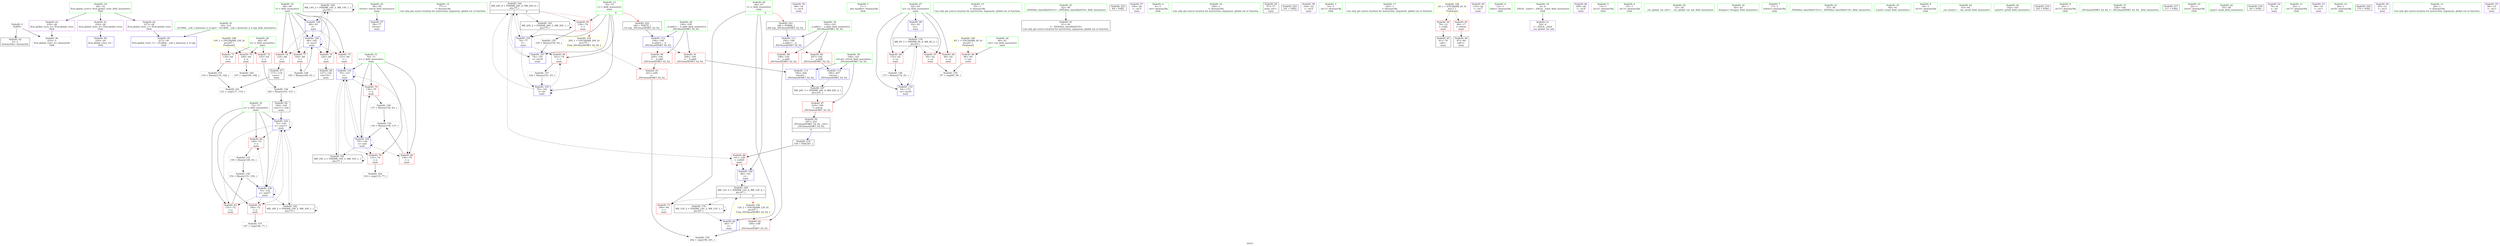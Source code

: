 digraph "SVFG" {
	label="SVFG";

	Node0x55d7f9b36e10 [shape=record,color=grey,label="{NodeID: 0\nNullPtr}"];
	Node0x55d7f9b36e10 -> Node0x55d7f9b50eb0[style=solid];
	Node0x55d7f9b36e10 -> Node0x55d7f9b51420[style=solid];
	Node0x55d7f9b64190 [shape=record,color=black,label="{NodeID: 180\nMR_14V_2 = PHI(MR_14V_3, MR_14V_1, )\npts\{69 \}\n}"];
	Node0x55d7f9b64190 -> Node0x55d7f9b51790[style=dashed];
	Node0x55d7f9b64190 -> Node0x55d7f9b64190[style=dashed];
	Node0x55d7f9b51520 [shape=record,color=blue,label="{NodeID: 97\n58\<--77\nretval\<--\nmain\n}"];
	Node0x55d7f9b4f590 [shape=record,color=green,label="{NodeID: 14\n77\<--1\n\<--dummyObj\nCan only get source location for instruction, argument, global var or function.}"];
	Node0x55d7f9b555a0 [shape=record,color=yellow,style=double,label="{NodeID: 194\n12V_1 = ENCHI(MR_12V_0)\npts\{67 \}\nFun[_ZSt3maxIiERKT_S2_S2_]}"];
	Node0x55d7f9b555a0 -> Node0x55d7f9b54860[style=dashed];
	Node0x55d7f9b56080 [shape=record,color=blue,label="{NodeID: 111\n192\<--188\n__a.addr\<--__a\n_ZSt3maxIiERKT_S2_S2_\n}"];
	Node0x55d7f9b56080 -> Node0x55d7f9b54520[style=dashed];
	Node0x55d7f9b56080 -> Node0x55d7f9b545f0[style=dashed];
	Node0x55d7f9b50260 [shape=record,color=green,label="{NodeID: 28\n64\<--65\nn\<--n_field_insensitive\nmain\n}"];
	Node0x55d7f9b50260 -> Node0x55d7f9b53680[style=solid];
	Node0x55d7f9b50260 -> Node0x55d7f9b53750[style=solid];
	Node0x55d7f9b50260 -> Node0x55d7f9b53820[style=solid];
	Node0x55d7f9b50eb0 [shape=record,color=black,label="{NodeID: 42\n2\<--3\ndummyVal\<--dummyVal\n}"];
	Node0x55d7f9b72ca0 [shape=record,color=black,label="{NodeID: 222\n189 = PHI(74, )\n1st arg _ZSt3maxIiERKT_S2_S2_ }"];
	Node0x55d7f9b72ca0 -> Node0x55d7f9b56150[style=solid];
	Node0x55d7f9b52a90 [shape=record,color=purple,label="{NodeID: 56\n88\<--18\n\<--.str.4\nmain\n}"];
	Node0x55d7f9b59190 [shape=record,color=grey,label="{NodeID: 153\n119 = Binary(118, 120, )\n}"];
	Node0x55d7f9b59190 -> Node0x55d7f9b59d90[style=solid];
	Node0x55d7f9b53680 [shape=record,color=red,label="{NodeID: 70\n106\<--64\n\<--n\nmain\n}"];
	Node0x55d7f9b53680 -> Node0x55d7f9b59c10[style=solid];
	Node0x55d7f9b60090 [shape=record,color=black,label="{NodeID: 167\nMR_24V_3 = PHI(MR_24V_4, MR_24V_2, )\npts\{191 \}\n}"];
	Node0x55d7f9b60090 -> Node0x55d7f9b54450[style=dashed];
	Node0x55d7f9b541e0 [shape=record,color=red,label="{NodeID: 84\n141\<--74\n\<--t\nmain\n}"];
	Node0x55d7f9b541e0 -> Node0x55d7f9b52270[style=solid];
	Node0x55d7f9b383b0 [shape=record,color=green,label="{NodeID: 1\n7\<--1\n__dso_handle\<--dummyObj\nGlob }"];
	Node0x55d7f9b64690 [shape=record,color=black,label="{NodeID: 181\nMR_16V_2 = PHI(MR_16V_3, MR_16V_1, )\npts\{71 \}\n}"];
	Node0x55d7f9b64690 -> Node0x55d7f9b51860[style=dashed];
	Node0x55d7f9b64690 -> Node0x55d7f9b64690[style=dashed];
	Node0x55d7f9b515f0 [shape=record,color=blue,label="{NodeID: 98\n62\<--93\nca\<--\nmain\n}"];
	Node0x55d7f9b515f0 -> Node0x55d7f9b63790[style=dashed];
	Node0x55d7f9b4f620 [shape=record,color=green,label="{NodeID: 15\n93\<--1\n\<--dummyObj\nCan only get source location for instruction, argument, global var or function.}"];
	Node0x55d7f9b556b0 [shape=record,color=yellow,style=double,label="{NodeID: 195\n20V_1 = ENCHI(MR_20V_0)\npts\{75 \}\nFun[_ZSt3maxIiERKT_S2_S2_]}"];
	Node0x55d7f9b556b0 -> Node0x55d7f9b54930[style=dashed];
	Node0x55d7f9b56150 [shape=record,color=blue,label="{NodeID: 112\n194\<--189\n__b.addr\<--__b\n_ZSt3maxIiERKT_S2_S2_\n}"];
	Node0x55d7f9b56150 -> Node0x55d7f9b546c0[style=dashed];
	Node0x55d7f9b56150 -> Node0x55d7f9b54790[style=dashed];
	Node0x55d7f9b50330 [shape=record,color=green,label="{NodeID: 29\n66\<--67\nr\<--r_field_insensitive\nmain\n|{|<s3>9}}"];
	Node0x55d7f9b50330 -> Node0x55d7f9b538f0[style=solid];
	Node0x55d7f9b50330 -> Node0x55d7f9b516c0[style=solid];
	Node0x55d7f9b50330 -> Node0x55d7f9b55e10[style=solid];
	Node0x55d7f9b50330:s3 -> Node0x55d7f9b72b70[style=solid,color=red];
	Node0x55d7f9b50fb0 [shape=record,color=black,label="{NodeID: 43\n41\<--42\n\<--_ZNSt8ios_base4InitD1Ev\nCan only get source location for instruction, argument, global var or function.}"];
	Node0x55d7f9b73290 [shape=record,color=black,label="{NodeID: 223\n89 = PHI()\n}"];
	Node0x55d7f9b52b60 [shape=record,color=purple,label="{NodeID: 57\n100\<--20\n\<--.str.5\nmain\n}"];
	Node0x55d7f9b59310 [shape=record,color=grey,label="{NodeID: 154\n128 = Binary(125, 127, )\n}"];
	Node0x55d7f9b59310 -> Node0x55d7f9b524e0[style=solid];
	Node0x55d7f9b53750 [shape=record,color=red,label="{NodeID: 71\n118\<--64\n\<--n\nmain\n}"];
	Node0x55d7f9b53750 -> Node0x55d7f9b59190[style=solid];
	Node0x55d7f9b60590 [shape=record,color=black,label="{NodeID: 168\nMR_12V_5 = PHI(MR_12V_6, MR_12V_4, )\npts\{67 \}\n|{|<s4>9}}"];
	Node0x55d7f9b60590 -> Node0x55d7f9b538f0[style=dashed];
	Node0x55d7f9b60590 -> Node0x55d7f9b54380[style=dashed];
	Node0x55d7f9b60590 -> Node0x55d7f9b55e10[style=dashed];
	Node0x55d7f9b60590 -> Node0x55d7f9b63c90[style=dashed];
	Node0x55d7f9b60590:s4 -> Node0x55d7f9b555a0[style=dashed,color=red];
	Node0x55d7f9b542b0 [shape=record,color=red,label="{NodeID: 85\n154\<--74\n\<--t\nmain\n}"];
	Node0x55d7f9b542b0 -> Node0x55d7f9b59490[style=solid];
	Node0x55d7f9b4e6d0 [shape=record,color=green,label="{NodeID: 2\n8\<--1\n.str\<--dummyObj\nGlob }"];
	Node0x55d7f9b64b90 [shape=record,color=black,label="{NodeID: 182\nMR_18V_2 = PHI(MR_18V_3, MR_18V_1, )\npts\{73 \}\n}"];
	Node0x55d7f9b64b90 -> Node0x55d7f9b51930[style=dashed];
	Node0x55d7f9b64b90 -> Node0x55d7f9b64b90[style=dashed];
	Node0x55d7f9b516c0 [shape=record,color=blue,label="{NodeID: 99\n66\<--77\nr\<--\nmain\n}"];
	Node0x55d7f9b516c0 -> Node0x55d7f9b60590[style=dashed];
	Node0x55d7f9b4f6f0 [shape=record,color=green,label="{NodeID: 16\n108\<--1\n\<--dummyObj\nCan only get source location for instruction, argument, global var or function.}"];
	Node0x55d7f9b56220 [shape=record,color=blue,label="{NodeID: 113\n190\<--204\nretval\<--\n_ZSt3maxIiERKT_S2_S2_\n}"];
	Node0x55d7f9b56220 -> Node0x55d7f9b60090[style=dashed];
	Node0x55d7f9b50400 [shape=record,color=green,label="{NodeID: 30\n68\<--69\ni\<--i_field_insensitive\nmain\n}"];
	Node0x55d7f9b50400 -> Node0x55d7f9b539c0[style=solid];
	Node0x55d7f9b50400 -> Node0x55d7f9b53a90[style=solid];
	Node0x55d7f9b50400 -> Node0x55d7f9b53b60[style=solid];
	Node0x55d7f9b50400 -> Node0x55d7f9b53c30[style=solid];
	Node0x55d7f9b50400 -> Node0x55d7f9b51790[style=solid];
	Node0x55d7f9b50400 -> Node0x55d7f9b55ee0[style=solid];
	Node0x55d7f9b510b0 [shape=record,color=black,label="{NodeID: 44\n57\<--77\nmain_ret\<--\nmain\n}"];
	Node0x55d7f9b73390 [shape=record,color=black,label="{NodeID: 224\n101 = PHI()\n}"];
	Node0x55d7f9b52c30 [shape=record,color=purple,label="{NodeID: 58\n104\<--22\n\<--.str.6\nmain\n}"];
	Node0x55d7f9b59490 [shape=record,color=grey,label="{NodeID: 155\n155 = Binary(154, 93, )\n}"];
	Node0x55d7f9b59490 -> Node0x55d7f9b55d40[style=solid];
	Node0x55d7f9b53820 [shape=record,color=red,label="{NodeID: 72\n125\<--64\n\<--n\nmain\n}"];
	Node0x55d7f9b53820 -> Node0x55d7f9b59310[style=solid];
	Node0x55d7f9b54380 [shape=record,color=red,label="{NodeID: 86\n161\<--158\n\<--call20\nmain\n}"];
	Node0x55d7f9b54380 -> Node0x55d7f9b55e10[style=solid];
	Node0x55d7f9b4e760 [shape=record,color=green,label="{NodeID: 3\n10\<--1\n.str.1\<--dummyObj\nGlob }"];
	Node0x55d7f9b65090 [shape=record,color=black,label="{NodeID: 183\nMR_20V_2 = PHI(MR_20V_3, MR_20V_1, )\npts\{75 \}\n}"];
	Node0x55d7f9b65090 -> Node0x55d7f9b51a00[style=dashed];
	Node0x55d7f9b65090 -> Node0x55d7f9b65090[style=dashed];
	Node0x55d7f9b51790 [shape=record,color=blue,label="{NodeID: 100\n68\<--93\ni\<--\nmain\n}"];
	Node0x55d7f9b51790 -> Node0x55d7f9b539c0[style=dashed];
	Node0x55d7f9b51790 -> Node0x55d7f9b53a90[style=dashed];
	Node0x55d7f9b51790 -> Node0x55d7f9b53b60[style=dashed];
	Node0x55d7f9b51790 -> Node0x55d7f9b53c30[style=dashed];
	Node0x55d7f9b51790 -> Node0x55d7f9b55ee0[style=dashed];
	Node0x55d7f9b51790 -> Node0x55d7f9b64190[style=dashed];
	Node0x55d7f9b4f7f0 [shape=record,color=green,label="{NodeID: 17\n120\<--1\n\<--dummyObj\nCan only get source location for instruction, argument, global var or function.}"];
	Node0x55d7f9b562f0 [shape=record,color=blue,label="{NodeID: 114\n190\<--207\nretval\<--\n_ZSt3maxIiERKT_S2_S2_\n}"];
	Node0x55d7f9b562f0 -> Node0x55d7f9b60090[style=dashed];
	Node0x55d7f9b504d0 [shape=record,color=green,label="{NodeID: 31\n70\<--71\nx\<--x_field_insensitive\nmain\n}"];
	Node0x55d7f9b504d0 -> Node0x55d7f9b53d00[style=solid];
	Node0x55d7f9b504d0 -> Node0x55d7f9b53dd0[style=solid];
	Node0x55d7f9b504d0 -> Node0x55d7f9b53ea0[style=solid];
	Node0x55d7f9b504d0 -> Node0x55d7f9b51860[style=solid];
	Node0x55d7f9b504d0 -> Node0x55d7f9b51ad0[style=solid];
	Node0x55d7f9b51180 [shape=record,color=black,label="{NodeID: 45\n81\<--78\ncall\<--\nmain\n}"];
	Node0x55d7f9b52d00 [shape=record,color=purple,label="{NodeID: 59\n110\<--24\n\<--.str.7\nmain\n}"];
	Node0x55d7f9b59610 [shape=record,color=grey,label="{NodeID: 156\n173 = Binary(172, 93, )\n}"];
	Node0x55d7f9b59610 -> Node0x55d7f9b55fb0[style=solid];
	Node0x55d7f9b538f0 [shape=record,color=red,label="{NodeID: 73\n168\<--66\n\<--r\nmain\n}"];
	Node0x55d7f9b54450 [shape=record,color=red,label="{NodeID: 87\n210\<--190\n\<--retval\n_ZSt3maxIiERKT_S2_S2_\n}"];
	Node0x55d7f9b54450 -> Node0x55d7f9b525b0[style=solid];
	Node0x55d7f9b4e7f0 [shape=record,color=green,label="{NodeID: 4\n12\<--1\nstdin\<--dummyObj\nGlob }"];
	Node0x55d7f9b65590 [shape=record,color=yellow,style=double,label="{NodeID: 184\n2V_1 = ENCHI(MR_2V_0)\npts\{1 \}\nFun[main]}"];
	Node0x55d7f9b65590 -> Node0x55d7f9b531a0[style=dashed];
	Node0x55d7f9b65590 -> Node0x55d7f9b53270[style=dashed];
	Node0x55d7f9b51860 [shape=record,color=blue,label="{NodeID: 101\n70\<--123\nx\<--\nmain\n}"];
	Node0x55d7f9b51860 -> Node0x55d7f9b53d00[style=dashed];
	Node0x55d7f9b51860 -> Node0x55d7f9b53dd0[style=dashed];
	Node0x55d7f9b51860 -> Node0x55d7f9b53ea0[style=dashed];
	Node0x55d7f9b51860 -> Node0x55d7f9b51860[style=dashed];
	Node0x55d7f9b51860 -> Node0x55d7f9b51ad0[style=dashed];
	Node0x55d7f9b51860 -> Node0x55d7f9b64690[style=dashed];
	Node0x55d7f9b4f8f0 [shape=record,color=green,label="{NodeID: 18\n4\<--6\n_ZStL8__ioinit\<--_ZStL8__ioinit_field_insensitive\nGlob }"];
	Node0x55d7f9b4f8f0 -> Node0x55d7f9b52680[style=solid];
	Node0x55d7f9b505a0 [shape=record,color=green,label="{NodeID: 32\n72\<--73\ny\<--y_field_insensitive\nmain\n}"];
	Node0x55d7f9b505a0 -> Node0x55d7f9b53f70[style=solid];
	Node0x55d7f9b505a0 -> Node0x55d7f9b54040[style=solid];
	Node0x55d7f9b505a0 -> Node0x55d7f9b54110[style=solid];
	Node0x55d7f9b505a0 -> Node0x55d7f9b51930[style=solid];
	Node0x55d7f9b505a0 -> Node0x55d7f9b55c70[style=solid];
	Node0x55d7f9b51250 [shape=record,color=black,label="{NodeID: 46\n87\<--84\ncall1\<--\nmain\n}"];
	Node0x55d7f9b52dd0 [shape=record,color=purple,label="{NodeID: 60\n169\<--26\n\<--.str.8\nmain\n}"];
	Node0x55d7f9b59790 [shape=record,color=grey,label="{NodeID: 157\n147 = cmp(146, 77, )\n}"];
	Node0x55d7f9b539c0 [shape=record,color=red,label="{NodeID: 74\n116\<--68\n\<--i\nmain\n}"];
	Node0x55d7f9b539c0 -> Node0x55d7f9b51320[style=solid];
	Node0x55d7f9b54520 [shape=record,color=red,label="{NodeID: 88\n198\<--192\n\<--__a.addr\n_ZSt3maxIiERKT_S2_S2_\n}"];
	Node0x55d7f9b54520 -> Node0x55d7f9b54860[style=solid];
	Node0x55d7f9b4f080 [shape=record,color=green,label="{NodeID: 5\n13\<--1\n.str.2\<--dummyObj\nGlob }"];
	Node0x55d7f9b51930 [shape=record,color=blue,label="{NodeID: 102\n72\<--129\ny\<--conv11\nmain\n}"];
	Node0x55d7f9b51930 -> Node0x55d7f9b53f70[style=dashed];
	Node0x55d7f9b51930 -> Node0x55d7f9b54040[style=dashed];
	Node0x55d7f9b51930 -> Node0x55d7f9b54110[style=dashed];
	Node0x55d7f9b51930 -> Node0x55d7f9b51930[style=dashed];
	Node0x55d7f9b51930 -> Node0x55d7f9b55c70[style=dashed];
	Node0x55d7f9b51930 -> Node0x55d7f9b64b90[style=dashed];
	Node0x55d7f9b4f9f0 [shape=record,color=green,label="{NodeID: 19\n28\<--32\nllvm.global_ctors\<--llvm.global_ctors_field_insensitive\nGlob }"];
	Node0x55d7f9b4f9f0 -> Node0x55d7f9b52ea0[style=solid];
	Node0x55d7f9b4f9f0 -> Node0x55d7f9b52fa0[style=solid];
	Node0x55d7f9b4f9f0 -> Node0x55d7f9b530a0[style=solid];
	Node0x55d7f9b50670 [shape=record,color=green,label="{NodeID: 33\n74\<--75\nt\<--t_field_insensitive\nmain\n|{|<s5>9}}"];
	Node0x55d7f9b50670 -> Node0x55d7f9b541e0[style=solid];
	Node0x55d7f9b50670 -> Node0x55d7f9b542b0[style=solid];
	Node0x55d7f9b50670 -> Node0x55d7f9b51a00[style=solid];
	Node0x55d7f9b50670 -> Node0x55d7f9b55be0[style=solid];
	Node0x55d7f9b50670 -> Node0x55d7f9b55d40[style=solid];
	Node0x55d7f9b50670:s5 -> Node0x55d7f9b72ca0[style=solid,color=red];
	Node0x55d7f9b51320 [shape=record,color=black,label="{NodeID: 47\n117\<--116\nconv\<--\nmain\n}"];
	Node0x55d7f9b51320 -> Node0x55d7f9b59d90[style=solid];
	Node0x55d7f9b52ea0 [shape=record,color=purple,label="{NodeID: 61\n216\<--28\nllvm.global_ctors_0\<--llvm.global_ctors\nGlob }"];
	Node0x55d7f9b52ea0 -> Node0x55d7f9b54a00[style=solid];
	Node0x55d7f9b59910 [shape=record,color=grey,label="{NodeID: 158\n202 = cmp(199, 201, )\n}"];
	Node0x55d7f9b53a90 [shape=record,color=red,label="{NodeID: 75\n123\<--68\n\<--i\nmain\n}"];
	Node0x55d7f9b53a90 -> Node0x55d7f9b51860[style=solid];
	Node0x55d7f9b545f0 [shape=record,color=red,label="{NodeID: 89\n207\<--192\n\<--__a.addr\n_ZSt3maxIiERKT_S2_S2_\n}"];
	Node0x55d7f9b545f0 -> Node0x55d7f9b562f0[style=solid];
	Node0x55d7f9b4f110 [shape=record,color=green,label="{NodeID: 6\n15\<--1\n.str.3\<--dummyObj\nGlob }"];
	Node0x55d7f9b66190 [shape=record,color=yellow,style=double,label="{NodeID: 186\n6V_1 = ENCHI(MR_6V_0)\npts\{61 \}\nFun[main]}"];
	Node0x55d7f9b66190 -> Node0x55d7f9b53340[style=dashed];
	Node0x55d7f9b51a00 [shape=record,color=blue,label="{NodeID: 103\n74\<--77\nt\<--\nmain\n}"];
	Node0x55d7f9b51a00 -> Node0x55d7f9b541e0[style=dashed];
	Node0x55d7f9b51a00 -> Node0x55d7f9b55be0[style=dashed];
	Node0x55d7f9b51a00 -> Node0x55d7f9b5f190[style=dashed];
	Node0x55d7f9b4faf0 [shape=record,color=green,label="{NodeID: 20\n33\<--34\n__cxx_global_var_init\<--__cxx_global_var_init_field_insensitive\n}"];
	Node0x55d7f9b50740 [shape=record,color=green,label="{NodeID: 34\n82\<--83\nfreopen\<--freopen_field_insensitive\n}"];
	Node0x55d7f9b52410 [shape=record,color=black,label="{NodeID: 48\n127\<--126\nconv10\<--\nmain\n}"];
	Node0x55d7f9b52410 -> Node0x55d7f9b59310[style=solid];
	Node0x55d7f9b52fa0 [shape=record,color=purple,label="{NodeID: 62\n217\<--28\nllvm.global_ctors_1\<--llvm.global_ctors\nGlob }"];
	Node0x55d7f9b52fa0 -> Node0x55d7f9b54b00[style=solid];
	Node0x55d7f9b59a90 [shape=record,color=grey,label="{NodeID: 159\n97 = cmp(95, 96, )\n}"];
	Node0x55d7f9b53b60 [shape=record,color=red,label="{NodeID: 76\n126\<--68\n\<--i\nmain\n}"];
	Node0x55d7f9b53b60 -> Node0x55d7f9b52410[style=solid];
	Node0x55d7f9b546c0 [shape=record,color=red,label="{NodeID: 90\n200\<--194\n\<--__b.addr\n_ZSt3maxIiERKT_S2_S2_\n}"];
	Node0x55d7f9b546c0 -> Node0x55d7f9b54930[style=solid];
	Node0x55d7f9b4f1a0 [shape=record,color=green,label="{NodeID: 7\n17\<--1\nstdout\<--dummyObj\nGlob }"];
	Node0x55d7f9b51ad0 [shape=record,color=blue,label="{NodeID: 104\n70\<--139\nx\<--and\nmain\n}"];
	Node0x55d7f9b51ad0 -> Node0x55d7f9b53d00[style=dashed];
	Node0x55d7f9b51ad0 -> Node0x55d7f9b53dd0[style=dashed];
	Node0x55d7f9b51ad0 -> Node0x55d7f9b53ea0[style=dashed];
	Node0x55d7f9b51ad0 -> Node0x55d7f9b51860[style=dashed];
	Node0x55d7f9b51ad0 -> Node0x55d7f9b51ad0[style=dashed];
	Node0x55d7f9b51ad0 -> Node0x55d7f9b64690[style=dashed];
	Node0x55d7f9b4fbf0 [shape=record,color=green,label="{NodeID: 21\n37\<--38\n_ZNSt8ios_base4InitC1Ev\<--_ZNSt8ios_base4InitC1Ev_field_insensitive\n}"];
	Node0x55d7f9b50840 [shape=record,color=green,label="{NodeID: 35\n90\<--91\nscanf\<--scanf_field_insensitive\n}"];
	Node0x55d7f9b524e0 [shape=record,color=black,label="{NodeID: 49\n129\<--128\nconv11\<--sub\nmain\n}"];
	Node0x55d7f9b524e0 -> Node0x55d7f9b51930[style=solid];
	Node0x55d7f9b530a0 [shape=record,color=purple,label="{NodeID: 63\n218\<--28\nllvm.global_ctors_2\<--llvm.global_ctors\nGlob }"];
	Node0x55d7f9b530a0 -> Node0x55d7f9b51420[style=solid];
	Node0x55d7f9b59c10 [shape=record,color=grey,label="{NodeID: 160\n107 = cmp(106, 108, )\n}"];
	Node0x55d7f9b53c30 [shape=record,color=red,label="{NodeID: 77\n164\<--68\n\<--i\nmain\n}"];
	Node0x55d7f9b53c30 -> Node0x55d7f9b58a10[style=solid];
	Node0x55d7f9b54790 [shape=record,color=red,label="{NodeID: 91\n204\<--194\n\<--__b.addr\n_ZSt3maxIiERKT_S2_S2_\n}"];
	Node0x55d7f9b54790 -> Node0x55d7f9b56220[style=solid];
	Node0x55d7f9b4f230 [shape=record,color=green,label="{NodeID: 8\n18\<--1\n.str.4\<--dummyObj\nGlob }"];
	Node0x55d7f9b66350 [shape=record,color=yellow,style=double,label="{NodeID: 188\n10V_1 = ENCHI(MR_10V_0)\npts\{65 \}\nFun[main]}"];
	Node0x55d7f9b66350 -> Node0x55d7f9b53680[style=dashed];
	Node0x55d7f9b66350 -> Node0x55d7f9b53750[style=dashed];
	Node0x55d7f9b66350 -> Node0x55d7f9b53820[style=dashed];
	Node0x55d7f9b55be0 [shape=record,color=blue,label="{NodeID: 105\n74\<--142\nt\<--inc\nmain\n}"];
	Node0x55d7f9b55be0 -> Node0x55d7f9b541e0[style=dashed];
	Node0x55d7f9b55be0 -> Node0x55d7f9b55be0[style=dashed];
	Node0x55d7f9b55be0 -> Node0x55d7f9b5f190[style=dashed];
	Node0x55d7f9b4fcf0 [shape=record,color=green,label="{NodeID: 22\n43\<--44\n__cxa_atexit\<--__cxa_atexit_field_insensitive\n}"];
	Node0x55d7f9b50940 [shape=record,color=green,label="{NodeID: 36\n102\<--103\nprintf\<--printf_field_insensitive\n}"];
	Node0x55d7f99545a0 [shape=record,color=black,label="{NodeID: 216\n105 = PHI()\n}"];
	Node0x55d7f9b525b0 [shape=record,color=black,label="{NodeID: 50\n187\<--210\n_ZSt3maxIiERKT_S2_S2__ret\<--\n_ZSt3maxIiERKT_S2_S2_\n|{<s0>9}}"];
	Node0x55d7f9b525b0:s0 -> Node0x55d7f9b72190[style=solid,color=blue];
	Node0x55d7f9b52270 [shape=record,color=grey,label="{NodeID: 147\n142 = Binary(141, 93, )\n}"];
	Node0x55d7f9b52270 -> Node0x55d7f9b55be0[style=solid];
	Node0x55d7f9b531a0 [shape=record,color=red,label="{NodeID: 64\n78\<--12\n\<--stdin\nmain\n}"];
	Node0x55d7f9b531a0 -> Node0x55d7f9b51180[style=solid];
	Node0x55d7f9b59d90 [shape=record,color=grey,label="{NodeID: 161\n121 = cmp(117, 119, )\n}"];
	Node0x55d7f9b53d00 [shape=record,color=red,label="{NodeID: 78\n133\<--70\n\<--x\nmain\n}"];
	Node0x55d7f9b53d00 -> Node0x55d7f9b59f10[style=solid];
	Node0x55d7f9b54860 [shape=record,color=red,label="{NodeID: 92\n199\<--198\n\<--\n_ZSt3maxIiERKT_S2_S2_\n}"];
	Node0x55d7f9b54860 -> Node0x55d7f9b59910[style=solid];
	Node0x55d7f9b4f2c0 [shape=record,color=green,label="{NodeID: 9\n20\<--1\n.str.5\<--dummyObj\nGlob }"];
	Node0x55d7f9b55c70 [shape=record,color=blue,label="{NodeID: 106\n72\<--152\ny\<--and17\nmain\n}"];
	Node0x55d7f9b55c70 -> Node0x55d7f9b53f70[style=dashed];
	Node0x55d7f9b55c70 -> Node0x55d7f9b54040[style=dashed];
	Node0x55d7f9b55c70 -> Node0x55d7f9b54110[style=dashed];
	Node0x55d7f9b55c70 -> Node0x55d7f9b51930[style=dashed];
	Node0x55d7f9b55c70 -> Node0x55d7f9b55c70[style=dashed];
	Node0x55d7f9b55c70 -> Node0x55d7f9b64b90[style=dashed];
	Node0x55d7f9b4fdf0 [shape=record,color=green,label="{NodeID: 23\n42\<--48\n_ZNSt8ios_base4InitD1Ev\<--_ZNSt8ios_base4InitD1Ev_field_insensitive\n}"];
	Node0x55d7f9b4fdf0 -> Node0x55d7f9b50fb0[style=solid];
	Node0x55d7f9b50a40 [shape=record,color=green,label="{NodeID: 37\n159\<--160\n_ZSt3maxIiERKT_S2_S2_\<--_ZSt3maxIiERKT_S2_S2__field_insensitive\n}"];
	Node0x55d7f9b71f90 [shape=record,color=black,label="{NodeID: 217\n111 = PHI()\n}"];
	Node0x55d7f9b52680 [shape=record,color=purple,label="{NodeID: 51\n39\<--4\n\<--_ZStL8__ioinit\n__cxx_global_var_init\n}"];
	Node0x55d7f9b58a10 [shape=record,color=grey,label="{NodeID: 148\n165 = Binary(164, 93, )\n}"];
	Node0x55d7f9b58a10 -> Node0x55d7f9b55ee0[style=solid];
	Node0x55d7f9b53270 [shape=record,color=red,label="{NodeID: 65\n84\<--17\n\<--stdout\nmain\n}"];
	Node0x55d7f9b53270 -> Node0x55d7f9b51250[style=solid];
	Node0x55d7f9b59f10 [shape=record,color=grey,label="{NodeID: 162\n134 = cmp(133, 77, )\n}"];
	Node0x55d7f9b53dd0 [shape=record,color=red,label="{NodeID: 79\n136\<--70\n\<--x\nmain\n}"];
	Node0x55d7f9b53dd0 -> Node0x55d7f9b58b90[style=solid];
	Node0x55d7f9b54930 [shape=record,color=red,label="{NodeID: 93\n201\<--200\n\<--\n_ZSt3maxIiERKT_S2_S2_\n}"];
	Node0x55d7f9b54930 -> Node0x55d7f9b59910[style=solid];
	Node0x55d7f9b4f350 [shape=record,color=green,label="{NodeID: 10\n22\<--1\n.str.6\<--dummyObj\nGlob }"];
	Node0x55d7f9b55d40 [shape=record,color=blue,label="{NodeID: 107\n74\<--155\nt\<--inc18\nmain\n}"];
	Node0x55d7f9b55d40 -> Node0x55d7f9b5f190[style=dashed];
	Node0x55d7f9b4fef0 [shape=record,color=green,label="{NodeID: 24\n55\<--56\nmain\<--main_field_insensitive\n}"];
	Node0x55d7f9b50b40 [shape=record,color=green,label="{NodeID: 38\n190\<--191\nretval\<--retval_field_insensitive\n_ZSt3maxIiERKT_S2_S2_\n}"];
	Node0x55d7f9b50b40 -> Node0x55d7f9b54450[style=solid];
	Node0x55d7f9b50b40 -> Node0x55d7f9b56220[style=solid];
	Node0x55d7f9b50b40 -> Node0x55d7f9b562f0[style=solid];
	Node0x55d7f9b72090 [shape=record,color=black,label="{NodeID: 218\n40 = PHI()\n}"];
	Node0x55d7f9b52750 [shape=record,color=purple,label="{NodeID: 52\n79\<--8\n\<--.str\nmain\n}"];
	Node0x55d7f9b58b90 [shape=record,color=grey,label="{NodeID: 149\n137 = Binary(136, 93, )\n}"];
	Node0x55d7f9b58b90 -> Node0x55d7f9b59010[style=solid];
	Node0x55d7f9b53340 [shape=record,color=red,label="{NodeID: 66\n96\<--60\n\<--cas\nmain\n}"];
	Node0x55d7f9b53340 -> Node0x55d7f9b59a90[style=solid];
	Node0x55d7f9b53ea0 [shape=record,color=red,label="{NodeID: 80\n138\<--70\n\<--x\nmain\n}"];
	Node0x55d7f9b53ea0 -> Node0x55d7f9b59010[style=solid];
	Node0x55d7f9b54a00 [shape=record,color=blue,label="{NodeID: 94\n216\<--29\nllvm.global_ctors_0\<--\nGlob }"];
	Node0x55d7f9b4f3e0 [shape=record,color=green,label="{NodeID: 11\n24\<--1\n.str.7\<--dummyObj\nGlob }"];
	Node0x55d7f9b55e10 [shape=record,color=blue,label="{NodeID: 108\n66\<--161\nr\<--\nmain\n}"];
	Node0x55d7f9b55e10 -> Node0x55d7f9b60590[style=dashed];
	Node0x55d7f9b4fff0 [shape=record,color=green,label="{NodeID: 25\n58\<--59\nretval\<--retval_field_insensitive\nmain\n}"];
	Node0x55d7f9b4fff0 -> Node0x55d7f9b51520[style=solid];
	Node0x55d7f9b50c10 [shape=record,color=green,label="{NodeID: 39\n192\<--193\n__a.addr\<--__a.addr_field_insensitive\n_ZSt3maxIiERKT_S2_S2_\n}"];
	Node0x55d7f9b50c10 -> Node0x55d7f9b54520[style=solid];
	Node0x55d7f9b50c10 -> Node0x55d7f9b545f0[style=solid];
	Node0x55d7f9b50c10 -> Node0x55d7f9b56080[style=solid];
	Node0x55d7f9b72190 [shape=record,color=black,label="{NodeID: 219\n158 = PHI(187, )\n}"];
	Node0x55d7f9b72190 -> Node0x55d7f9b54380[style=solid];
	Node0x55d7f9b52820 [shape=record,color=purple,label="{NodeID: 53\n80\<--10\n\<--.str.1\nmain\n}"];
	Node0x55d7f9b58d10 [shape=record,color=grey,label="{NodeID: 150\n152 = Binary(151, 150, )\n}"];
	Node0x55d7f9b58d10 -> Node0x55d7f9b55c70[style=solid];
	Node0x55d7f9b53410 [shape=record,color=red,label="{NodeID: 67\n95\<--62\n\<--ca\nmain\n}"];
	Node0x55d7f9b53410 -> Node0x55d7f9b59a90[style=solid];
	Node0x55d7f9b5f190 [shape=record,color=black,label="{NodeID: 164\nMR_20V_8 = PHI(MR_20V_9, MR_20V_6, )\npts\{75 \}\n|{|<s5>9}}"];
	Node0x55d7f9b5f190 -> Node0x55d7f9b542b0[style=dashed];
	Node0x55d7f9b5f190 -> Node0x55d7f9b54380[style=dashed];
	Node0x55d7f9b5f190 -> Node0x55d7f9b51a00[style=dashed];
	Node0x55d7f9b5f190 -> Node0x55d7f9b55d40[style=dashed];
	Node0x55d7f9b5f190 -> Node0x55d7f9b65090[style=dashed];
	Node0x55d7f9b5f190:s5 -> Node0x55d7f9b556b0[style=dashed,color=red];
	Node0x55d7f9b53f70 [shape=record,color=red,label="{NodeID: 81\n146\<--72\n\<--y\nmain\n}"];
	Node0x55d7f9b53f70 -> Node0x55d7f9b59790[style=solid];
	Node0x55d7f9b63790 [shape=record,color=black,label="{NodeID: 178\nMR_8V_3 = PHI(MR_8V_4, MR_8V_2, )\npts\{63 \}\n}"];
	Node0x55d7f9b63790 -> Node0x55d7f9b53410[style=dashed];
	Node0x55d7f9b63790 -> Node0x55d7f9b534e0[style=dashed];
	Node0x55d7f9b63790 -> Node0x55d7f9b535b0[style=dashed];
	Node0x55d7f9b63790 -> Node0x55d7f9b55fb0[style=dashed];
	Node0x55d7f9b54b00 [shape=record,color=blue,label="{NodeID: 95\n217\<--30\nllvm.global_ctors_1\<--_GLOBAL__sub_I_liymouse_2_0.cpp\nGlob }"];
	Node0x55d7f9b4f470 [shape=record,color=green,label="{NodeID: 12\n26\<--1\n.str.8\<--dummyObj\nGlob }"];
	Node0x55d7f9b55ee0 [shape=record,color=blue,label="{NodeID: 109\n68\<--165\ni\<--inc21\nmain\n}"];
	Node0x55d7f9b55ee0 -> Node0x55d7f9b539c0[style=dashed];
	Node0x55d7f9b55ee0 -> Node0x55d7f9b53a90[style=dashed];
	Node0x55d7f9b55ee0 -> Node0x55d7f9b53b60[style=dashed];
	Node0x55d7f9b55ee0 -> Node0x55d7f9b53c30[style=dashed];
	Node0x55d7f9b55ee0 -> Node0x55d7f9b55ee0[style=dashed];
	Node0x55d7f9b55ee0 -> Node0x55d7f9b64190[style=dashed];
	Node0x55d7f9b500c0 [shape=record,color=green,label="{NodeID: 26\n60\<--61\ncas\<--cas_field_insensitive\nmain\n}"];
	Node0x55d7f9b500c0 -> Node0x55d7f9b53340[style=solid];
	Node0x55d7f9b50ce0 [shape=record,color=green,label="{NodeID: 40\n194\<--195\n__b.addr\<--__b.addr_field_insensitive\n_ZSt3maxIiERKT_S2_S2_\n}"];
	Node0x55d7f9b50ce0 -> Node0x55d7f9b546c0[style=solid];
	Node0x55d7f9b50ce0 -> Node0x55d7f9b54790[style=solid];
	Node0x55d7f9b50ce0 -> Node0x55d7f9b56150[style=solid];
	Node0x55d7f9b72aa0 [shape=record,color=black,label="{NodeID: 220\n170 = PHI()\n}"];
	Node0x55d7f9b528f0 [shape=record,color=purple,label="{NodeID: 54\n85\<--13\n\<--.str.2\nmain\n}"];
	Node0x55d7f9b58e90 [shape=record,color=grey,label="{NodeID: 151\n150 = Binary(149, 93, )\n}"];
	Node0x55d7f9b58e90 -> Node0x55d7f9b58d10[style=solid];
	Node0x55d7f9b534e0 [shape=record,color=red,label="{NodeID: 68\n99\<--62\n\<--ca\nmain\n}"];
	Node0x55d7f9b54040 [shape=record,color=red,label="{NodeID: 82\n149\<--72\n\<--y\nmain\n}"];
	Node0x55d7f9b54040 -> Node0x55d7f9b58e90[style=solid];
	Node0x55d7f9b63c90 [shape=record,color=black,label="{NodeID: 179\nMR_12V_2 = PHI(MR_12V_3, MR_12V_1, )\npts\{67 \}\n}"];
	Node0x55d7f9b63c90 -> Node0x55d7f9b516c0[style=dashed];
	Node0x55d7f9b63c90 -> Node0x55d7f9b63c90[style=dashed];
	Node0x55d7f9b51420 [shape=record,color=blue, style = dotted,label="{NodeID: 96\n218\<--3\nllvm.global_ctors_2\<--dummyVal\nGlob }"];
	Node0x55d7f9b4f500 [shape=record,color=green,label="{NodeID: 13\n29\<--1\n\<--dummyObj\nCan only get source location for instruction, argument, global var or function.}"];
	Node0x55d7f9b55fb0 [shape=record,color=blue,label="{NodeID: 110\n62\<--173\nca\<--inc24\nmain\n}"];
	Node0x55d7f9b55fb0 -> Node0x55d7f9b63790[style=dashed];
	Node0x55d7f9b50190 [shape=record,color=green,label="{NodeID: 27\n62\<--63\nca\<--ca_field_insensitive\nmain\n}"];
	Node0x55d7f9b50190 -> Node0x55d7f9b53410[style=solid];
	Node0x55d7f9b50190 -> Node0x55d7f9b534e0[style=solid];
	Node0x55d7f9b50190 -> Node0x55d7f9b535b0[style=solid];
	Node0x55d7f9b50190 -> Node0x55d7f9b515f0[style=solid];
	Node0x55d7f9b50190 -> Node0x55d7f9b55fb0[style=solid];
	Node0x55d7f9b50db0 [shape=record,color=green,label="{NodeID: 41\n30\<--212\n_GLOBAL__sub_I_liymouse_2_0.cpp\<--_GLOBAL__sub_I_liymouse_2_0.cpp_field_insensitive\n}"];
	Node0x55d7f9b50db0 -> Node0x55d7f9b54b00[style=solid];
	Node0x55d7f9b72b70 [shape=record,color=black,label="{NodeID: 221\n188 = PHI(66, )\n0th arg _ZSt3maxIiERKT_S2_S2_ }"];
	Node0x55d7f9b72b70 -> Node0x55d7f9b56080[style=solid];
	Node0x55d7f9b529c0 [shape=record,color=purple,label="{NodeID: 55\n86\<--15\n\<--.str.3\nmain\n}"];
	Node0x55d7f9b59010 [shape=record,color=grey,label="{NodeID: 152\n139 = Binary(138, 137, )\n}"];
	Node0x55d7f9b59010 -> Node0x55d7f9b51ad0[style=solid];
	Node0x55d7f9b535b0 [shape=record,color=red,label="{NodeID: 69\n172\<--62\n\<--ca\nmain\n}"];
	Node0x55d7f9b535b0 -> Node0x55d7f9b59610[style=solid];
	Node0x55d7f9b54110 [shape=record,color=red,label="{NodeID: 83\n151\<--72\n\<--y\nmain\n}"];
	Node0x55d7f9b54110 -> Node0x55d7f9b58d10[style=solid];
}
